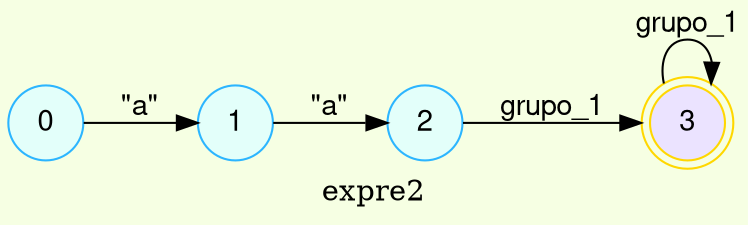 digraph finite_state_machine {
	bgcolor = "#F6FFE3"
	node [fontname="Helvetica,Arial,sans-serif" ]
	edge [fontname="Helvetica,Arial,sans-serif"]
	rankdir=LR;
	node [shape = doublecircle, color = gold fillcolor="#EBE3FF" style =filled];3;
	node [shape = circle, color = "#2CB5FF" fillcolor="#E3FFFA" style =filled];

0->1[label = "\"a\""];
1->2[label = "\"a\""];
2->3[label = "grupo_1"];
3->3[label = "grupo_1"];
label= expre2}